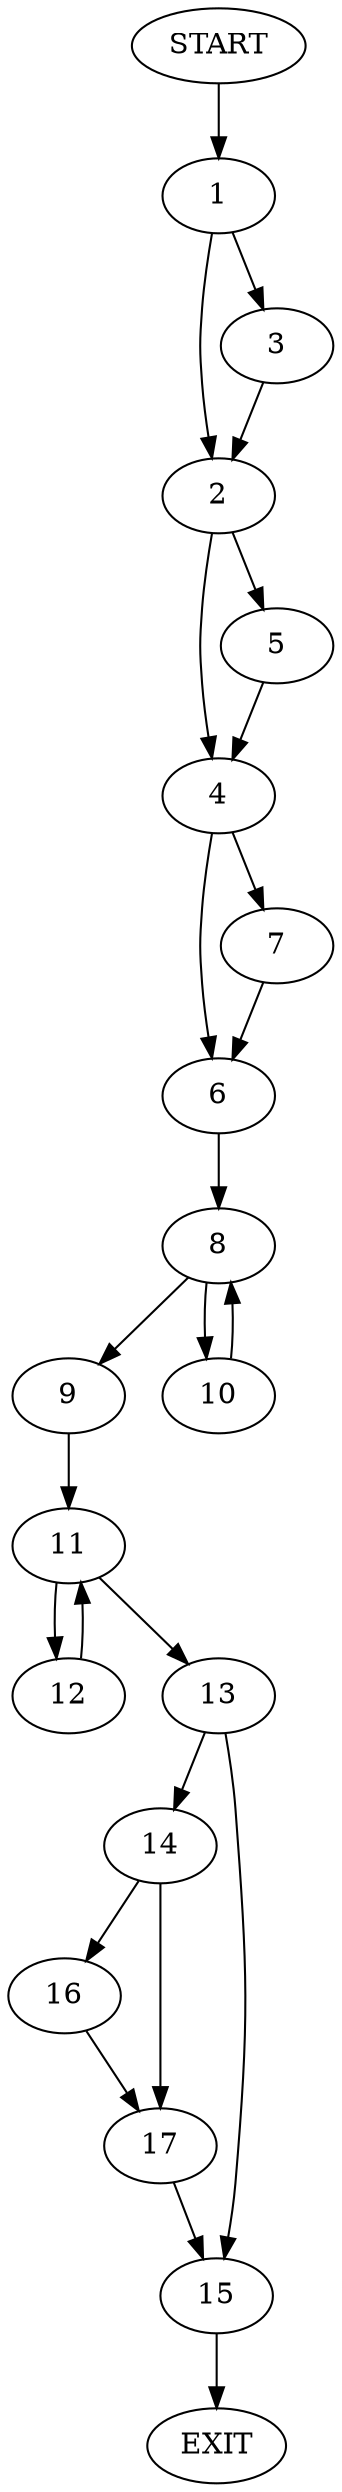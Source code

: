 digraph {
0 [label="START"]
18 [label="EXIT"]
0 -> 1
1 -> 2
1 -> 3
3 -> 2
2 -> 4
2 -> 5
4 -> 6
4 -> 7
5 -> 4
6 -> 8
7 -> 6
8 -> 9
8 -> 10
10 -> 8
9 -> 11
11 -> 12
11 -> 13
13 -> 14
13 -> 15
12 -> 11
14 -> 16
14 -> 17
15 -> 18
17 -> 15
16 -> 17
}
